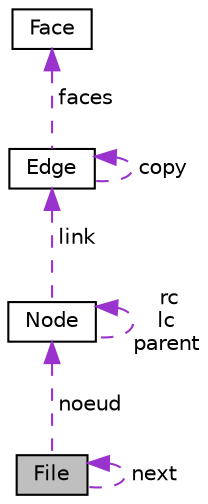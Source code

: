 digraph "File"
{
  edge [fontname="Helvetica",fontsize="10",labelfontname="Helvetica",labelfontsize="10"];
  node [fontname="Helvetica",fontsize="10",shape=record];
  Node1 [label="File",height=0.2,width=0.4,color="black", fillcolor="grey75", style="filled", fontcolor="black"];
  Node2 -> Node1 [dir="back",color="darkorchid3",fontsize="10",style="dashed",label=" noeud" ,fontname="Helvetica"];
  Node2 [label="Node",height=0.2,width=0.4,color="black", fillcolor="white", style="filled",URL="$struct_node.html",tooltip="Objet Noeud/Arbre. "];
  Node2 -> Node2 [dir="back",color="darkorchid3",fontsize="10",style="dashed",label=" rc\nlc\nparent" ,fontname="Helvetica"];
  Node3 -> Node2 [dir="back",color="darkorchid3",fontsize="10",style="dashed",label=" link" ,fontname="Helvetica"];
  Node3 [label="Edge",height=0.2,width=0.4,color="black", fillcolor="white", style="filled",URL="$struct_edge.html",tooltip="Objet Arête/Arc. "];
  Node3 -> Node3 [dir="back",color="darkorchid3",fontsize="10",style="dashed",label=" copy" ,fontname="Helvetica"];
  Node4 -> Node3 [dir="back",color="darkorchid3",fontsize="10",style="dashed",label=" faces" ,fontname="Helvetica"];
  Node4 [label="Face",height=0.2,width=0.4,color="black", fillcolor="white", style="filled",URL="$struct_face.html",tooltip="Objet Face d&#39;un graphe. "];
  Node1 -> Node1 [dir="back",color="darkorchid3",fontsize="10",style="dashed",label=" next" ,fontname="Helvetica"];
}
